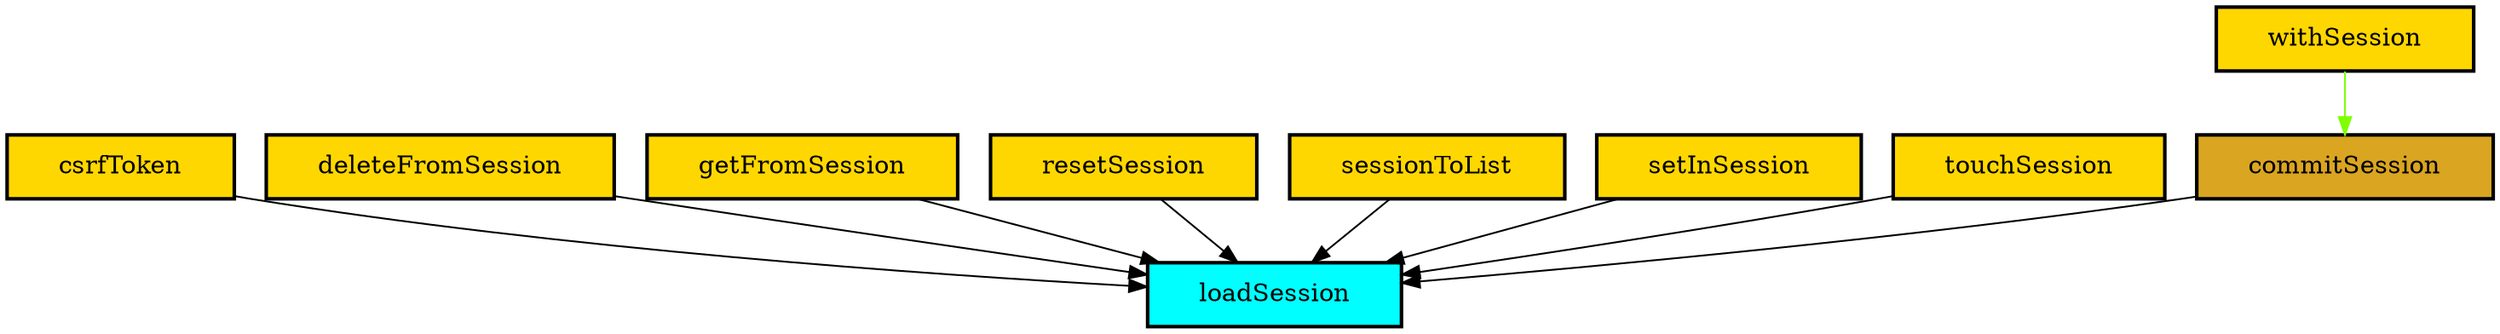 digraph "Diagram of: Snap.Snaplet.Session" {
    node [margin="0.4,0.1"
         ,style=filled];
    1 [label=commitSession
      ,shape=box
      ,fillcolor=goldenrod
      ,style="filled,bold"];
    2 [label=csrfToken
      ,shape=box
      ,fillcolor=gold
      ,style="filled,bold"];
    3 [label=deleteFromSession
      ,shape=box
      ,fillcolor=gold
      ,style="filled,bold"];
    4 [label=getFromSession
      ,shape=box
      ,fillcolor=gold
      ,style="filled,bold"];
    5 [label=loadSession
      ,shape=box
      ,fillcolor=cyan
      ,style="filled,bold"];
    6 [label=resetSession
      ,shape=box
      ,fillcolor=gold
      ,style="filled,bold"];
    7 [label=sessionToList
      ,shape=box
      ,fillcolor=gold
      ,style="filled,bold"];
    8 [label=setInSession
      ,shape=box
      ,fillcolor=gold
      ,style="filled,bold"];
    9 [label=touchSession
      ,shape=box
      ,fillcolor=gold
      ,style="filled,bold"];
    10 [label=withSession
       ,shape=box
       ,fillcolor=gold
       ,style="filled,bold"];
    1 -> 5 [penwidth=1,color=black];
    2 -> 5 [penwidth=1,color=black];
    3 -> 5 [penwidth=1,color=black];
    4 -> 5 [penwidth=1,color=black];
    6 -> 5 [penwidth=1,color=black];
    7 -> 5 [penwidth=1,color=black];
    8 -> 5 [penwidth=1,color=black];
    9 -> 5 [penwidth=1,color=black];
    10 -> 1 [penwidth=1
            ,color=chartreuse];
}
